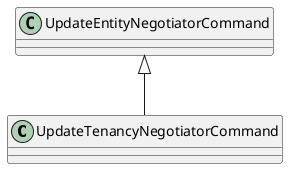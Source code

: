 @startuml
class UpdateTenancyNegotiatorCommand {
}
UpdateEntityNegotiatorCommand <|-- UpdateTenancyNegotiatorCommand
@enduml
